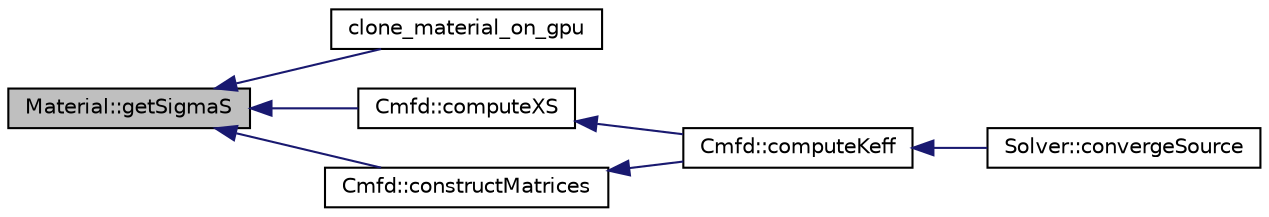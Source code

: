 digraph "Material::getSigmaS"
{
  edge [fontname="Helvetica",fontsize="10",labelfontname="Helvetica",labelfontsize="10"];
  node [fontname="Helvetica",fontsize="10",shape=record];
  rankdir="LR";
  Node1 [label="Material::getSigmaS",height=0.2,width=0.4,color="black", fillcolor="grey75", style="filled" fontcolor="black"];
  Node1 -> Node2 [dir="back",color="midnightblue",fontsize="10",style="solid",fontname="Helvetica"];
  Node2 [label="clone_material_on_gpu",height=0.2,width=0.4,color="black", fillcolor="white", style="filled",URL="$clone_8h.html#a25d70b9ce81a05a9d74d97e6f7e1de9a",tooltip="Given a pointer to a Material on the host and a dev_material on the GPU, copy all of the properties f..."];
  Node1 -> Node3 [dir="back",color="midnightblue",fontsize="10",style="solid",fontname="Helvetica"];
  Node3 [label="Cmfd::computeXS",height=0.2,width=0.4,color="black", fillcolor="white", style="filled",URL="$classCmfd.html#a5b38eb0bd9a89a63071283a0c93a801c",tooltip="Create cross-sections and fluxes for each Cmfd cell by energy condensing and volume averaging cross s..."];
  Node3 -> Node4 [dir="back",color="midnightblue",fontsize="10",style="solid",fontname="Helvetica"];
  Node4 [label="Cmfd::computeKeff",height=0.2,width=0.4,color="black", fillcolor="white", style="filled",URL="$classCmfd.html#ad3da57b100041e93e2ca8d6b89137775",tooltip="CMFD solver that solves the diffusion problem."];
  Node4 -> Node5 [dir="back",color="midnightblue",fontsize="10",style="solid",fontname="Helvetica"];
  Node5 [label="Solver::convergeSource",height=0.2,width=0.4,color="black", fillcolor="white", style="filled",URL="$classSolver.html#af8358a66a7cbd56339211f80a2365678",tooltip="Computes keff by performing a series of transport sweep and source updates."];
  Node1 -> Node6 [dir="back",color="midnightblue",fontsize="10",style="solid",fontname="Helvetica"];
  Node6 [label="Cmfd::constructMatrices",height=0.2,width=0.4,color="black", fillcolor="white", style="filled",URL="$classCmfd.html#a58613922850f0add48c8056c27dd0e83",tooltip="Fill in the values in the A matrix, M matrix, and old scalar flux vector."];
  Node6 -> Node4 [dir="back",color="midnightblue",fontsize="10",style="solid",fontname="Helvetica"];
}
